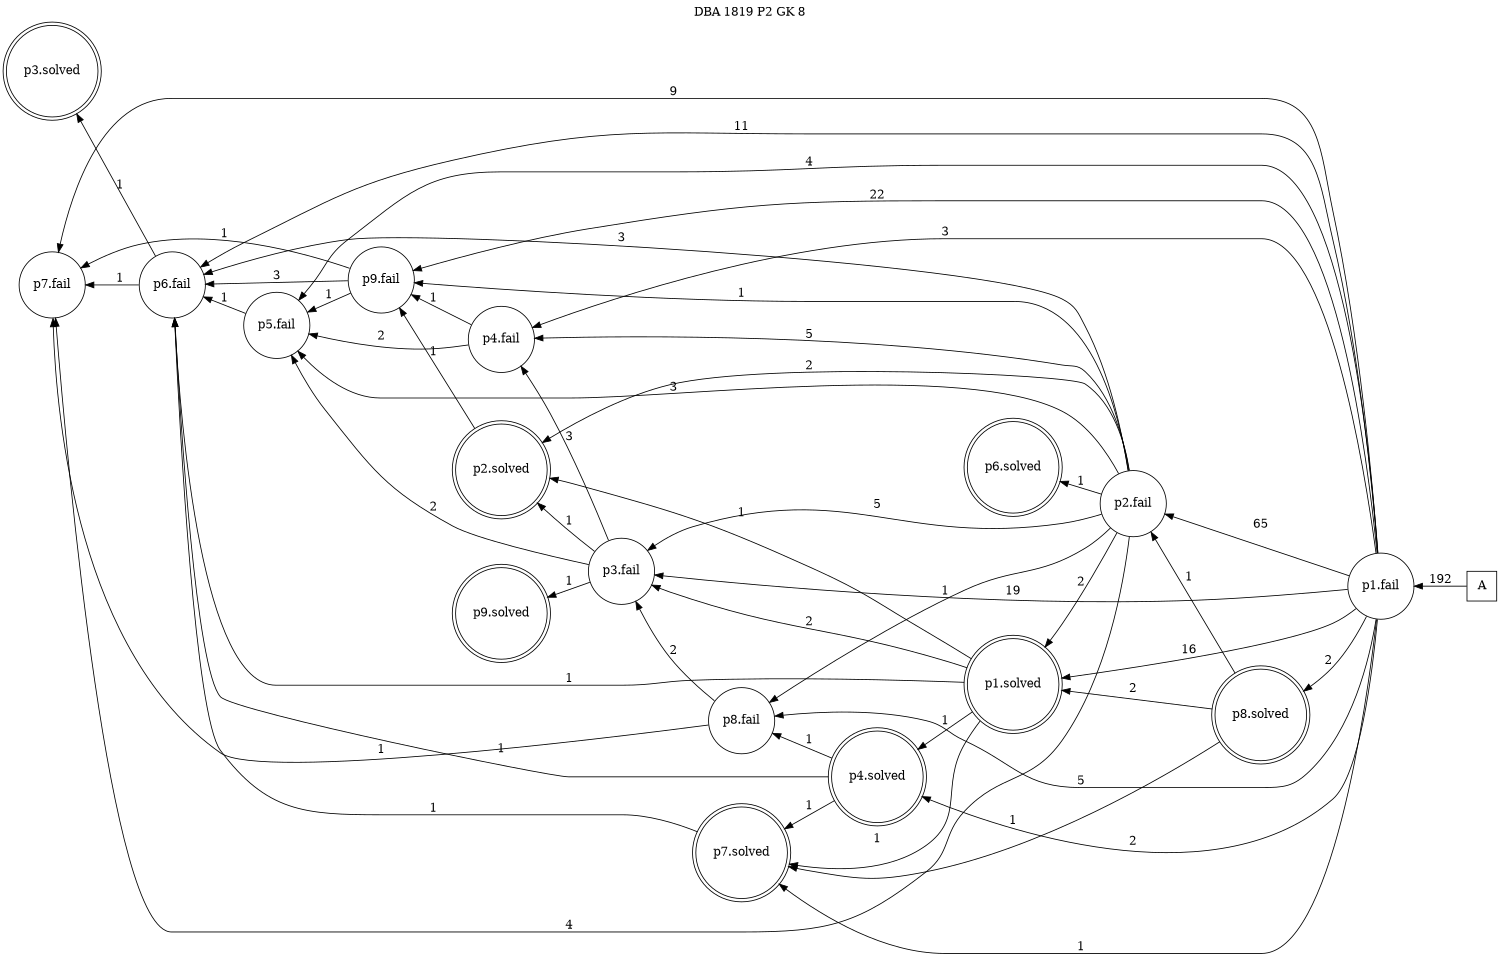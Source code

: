 digraph DBA_1819_P2_GK_8_GOOD {
labelloc="tl"
label= " DBA 1819 P2 GK 8 "
rankdir="RL";
graph [ size=" 10 , 10 !"]

"A" [shape="square" label="A"]
"p1.fail" [shape="circle" label="p1.fail"]
"p2.fail" [shape="circle" label="p2.fail"]
"p9.fail" [shape="circle" label="p9.fail"]
"p3.fail" [shape="circle" label="p3.fail"]
"p4.fail" [shape="circle" label="p4.fail"]
"p8.fail" [shape="circle" label="p8.fail"]
"p7.fail" [shape="circle" label="p7.fail"]
"p5.fail" [shape="circle" label="p5.fail"]
"p6.fail" [shape="circle" label="p6.fail"]
"p1.solved" [shape="doublecircle" label="p1.solved"]
"p2.solved" [shape="doublecircle" label="p2.solved"]
"p3.solved" [shape="doublecircle" label="p3.solved"]
"p8.solved" [shape="doublecircle" label="p8.solved"]
"p7.solved" [shape="doublecircle" label="p7.solved"]
"p4.solved" [shape="doublecircle" label="p4.solved"]
"p9.solved" [shape="doublecircle" label="p9.solved"]
"p6.solved" [shape="doublecircle" label="p6.solved"]
"A" -> "p1.fail" [ label=192]
"p1.fail" -> "p2.fail" [ label=65]
"p1.fail" -> "p9.fail" [ label=22]
"p1.fail" -> "p3.fail" [ label=19]
"p1.fail" -> "p4.fail" [ label=3]
"p1.fail" -> "p8.fail" [ label=5]
"p1.fail" -> "p7.fail" [ label=9]
"p1.fail" -> "p5.fail" [ label=4]
"p1.fail" -> "p6.fail" [ label=11]
"p1.fail" -> "p1.solved" [ label=16]
"p1.fail" -> "p8.solved" [ label=2]
"p1.fail" -> "p7.solved" [ label=1]
"p1.fail" -> "p4.solved" [ label=2]
"p2.fail" -> "p9.fail" [ label=1]
"p2.fail" -> "p3.fail" [ label=5]
"p2.fail" -> "p4.fail" [ label=5]
"p2.fail" -> "p8.fail" [ label=1]
"p2.fail" -> "p7.fail" [ label=4]
"p2.fail" -> "p5.fail" [ label=3]
"p2.fail" -> "p6.fail" [ label=3]
"p2.fail" -> "p1.solved" [ label=2]
"p2.fail" -> "p2.solved" [ label=2]
"p2.fail" -> "p6.solved" [ label=1]
"p9.fail" -> "p7.fail" [ label=1]
"p9.fail" -> "p5.fail" [ label=1]
"p9.fail" -> "p6.fail" [ label=3]
"p3.fail" -> "p4.fail" [ label=3]
"p3.fail" -> "p5.fail" [ label=2]
"p3.fail" -> "p2.solved" [ label=1]
"p3.fail" -> "p9.solved" [ label=1]
"p4.fail" -> "p9.fail" [ label=1]
"p4.fail" -> "p5.fail" [ label=2]
"p8.fail" -> "p3.fail" [ label=2]
"p8.fail" -> "p7.fail" [ label=1]
"p5.fail" -> "p6.fail" [ label=1]
"p6.fail" -> "p7.fail" [ label=1]
"p6.fail" -> "p3.solved" [ label=1]
"p1.solved" -> "p3.fail" [ label=2]
"p1.solved" -> "p6.fail" [ label=1]
"p1.solved" -> "p2.solved" [ label=1]
"p1.solved" -> "p7.solved" [ label=1]
"p1.solved" -> "p4.solved" [ label=1]
"p2.solved" -> "p9.fail" [ label=1]
"p8.solved" -> "p2.fail" [ label=1]
"p8.solved" -> "p1.solved" [ label=2]
"p8.solved" -> "p7.solved" [ label=1]
"p7.solved" -> "p6.fail" [ label=1]
"p4.solved" -> "p8.fail" [ label=1]
"p4.solved" -> "p6.fail" [ label=1]
"p4.solved" -> "p7.solved" [ label=1]
}
